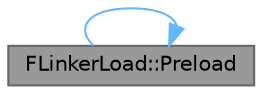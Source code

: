 digraph "FLinkerLoad::Preload"
{
 // INTERACTIVE_SVG=YES
 // LATEX_PDF_SIZE
  bgcolor="transparent";
  edge [fontname=Helvetica,fontsize=10,labelfontname=Helvetica,labelfontsize=10];
  node [fontname=Helvetica,fontsize=10,shape=box,height=0.2,width=0.4];
  rankdir="RL";
  Node1 [id="Node000001",label="FLinkerLoad::Preload",height=0.2,width=0.4,color="gray40", fillcolor="grey60", style="filled", fontcolor="black",tooltip="Serialize the object data for the specified object from the unreal package file."];
  Node1 -> Node1 [id="edge1_Node000001_Node000001",dir="back",color="steelblue1",style="solid",tooltip=" "];
}
